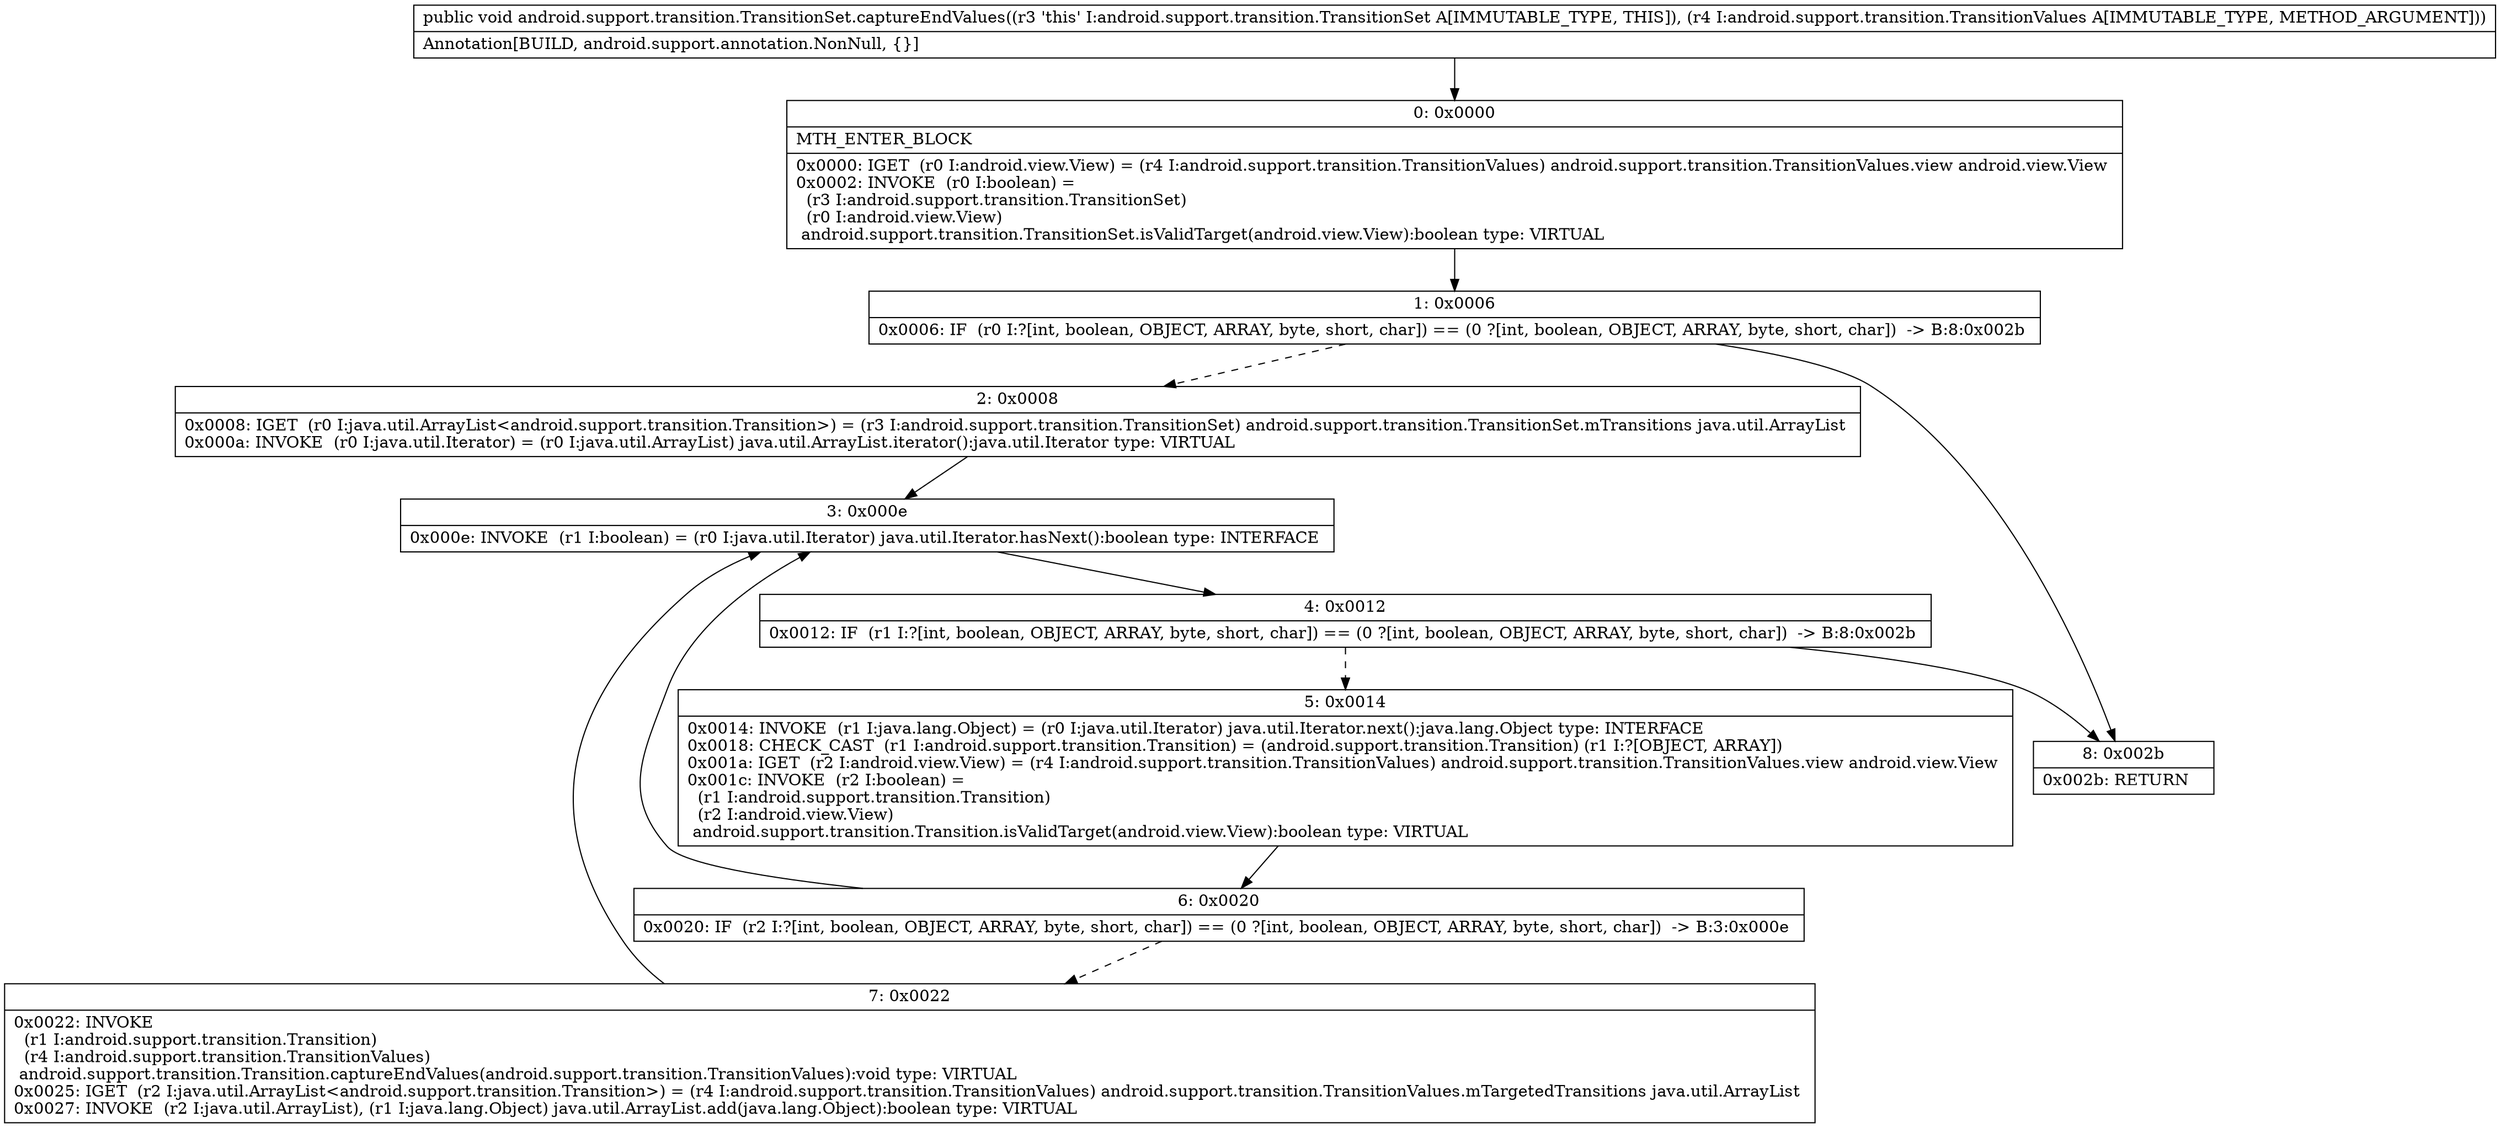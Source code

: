 digraph "CFG forandroid.support.transition.TransitionSet.captureEndValues(Landroid\/support\/transition\/TransitionValues;)V" {
Node_0 [shape=record,label="{0\:\ 0x0000|MTH_ENTER_BLOCK\l|0x0000: IGET  (r0 I:android.view.View) = (r4 I:android.support.transition.TransitionValues) android.support.transition.TransitionValues.view android.view.View \l0x0002: INVOKE  (r0 I:boolean) = \l  (r3 I:android.support.transition.TransitionSet)\l  (r0 I:android.view.View)\l android.support.transition.TransitionSet.isValidTarget(android.view.View):boolean type: VIRTUAL \l}"];
Node_1 [shape=record,label="{1\:\ 0x0006|0x0006: IF  (r0 I:?[int, boolean, OBJECT, ARRAY, byte, short, char]) == (0 ?[int, boolean, OBJECT, ARRAY, byte, short, char])  \-\> B:8:0x002b \l}"];
Node_2 [shape=record,label="{2\:\ 0x0008|0x0008: IGET  (r0 I:java.util.ArrayList\<android.support.transition.Transition\>) = (r3 I:android.support.transition.TransitionSet) android.support.transition.TransitionSet.mTransitions java.util.ArrayList \l0x000a: INVOKE  (r0 I:java.util.Iterator) = (r0 I:java.util.ArrayList) java.util.ArrayList.iterator():java.util.Iterator type: VIRTUAL \l}"];
Node_3 [shape=record,label="{3\:\ 0x000e|0x000e: INVOKE  (r1 I:boolean) = (r0 I:java.util.Iterator) java.util.Iterator.hasNext():boolean type: INTERFACE \l}"];
Node_4 [shape=record,label="{4\:\ 0x0012|0x0012: IF  (r1 I:?[int, boolean, OBJECT, ARRAY, byte, short, char]) == (0 ?[int, boolean, OBJECT, ARRAY, byte, short, char])  \-\> B:8:0x002b \l}"];
Node_5 [shape=record,label="{5\:\ 0x0014|0x0014: INVOKE  (r1 I:java.lang.Object) = (r0 I:java.util.Iterator) java.util.Iterator.next():java.lang.Object type: INTERFACE \l0x0018: CHECK_CAST  (r1 I:android.support.transition.Transition) = (android.support.transition.Transition) (r1 I:?[OBJECT, ARRAY]) \l0x001a: IGET  (r2 I:android.view.View) = (r4 I:android.support.transition.TransitionValues) android.support.transition.TransitionValues.view android.view.View \l0x001c: INVOKE  (r2 I:boolean) = \l  (r1 I:android.support.transition.Transition)\l  (r2 I:android.view.View)\l android.support.transition.Transition.isValidTarget(android.view.View):boolean type: VIRTUAL \l}"];
Node_6 [shape=record,label="{6\:\ 0x0020|0x0020: IF  (r2 I:?[int, boolean, OBJECT, ARRAY, byte, short, char]) == (0 ?[int, boolean, OBJECT, ARRAY, byte, short, char])  \-\> B:3:0x000e \l}"];
Node_7 [shape=record,label="{7\:\ 0x0022|0x0022: INVOKE  \l  (r1 I:android.support.transition.Transition)\l  (r4 I:android.support.transition.TransitionValues)\l android.support.transition.Transition.captureEndValues(android.support.transition.TransitionValues):void type: VIRTUAL \l0x0025: IGET  (r2 I:java.util.ArrayList\<android.support.transition.Transition\>) = (r4 I:android.support.transition.TransitionValues) android.support.transition.TransitionValues.mTargetedTransitions java.util.ArrayList \l0x0027: INVOKE  (r2 I:java.util.ArrayList), (r1 I:java.lang.Object) java.util.ArrayList.add(java.lang.Object):boolean type: VIRTUAL \l}"];
Node_8 [shape=record,label="{8\:\ 0x002b|0x002b: RETURN   \l}"];
MethodNode[shape=record,label="{public void android.support.transition.TransitionSet.captureEndValues((r3 'this' I:android.support.transition.TransitionSet A[IMMUTABLE_TYPE, THIS]), (r4 I:android.support.transition.TransitionValues A[IMMUTABLE_TYPE, METHOD_ARGUMENT]))  | Annotation[BUILD, android.support.annotation.NonNull, \{\}]\l}"];
MethodNode -> Node_0;
Node_0 -> Node_1;
Node_1 -> Node_2[style=dashed];
Node_1 -> Node_8;
Node_2 -> Node_3;
Node_3 -> Node_4;
Node_4 -> Node_5[style=dashed];
Node_4 -> Node_8;
Node_5 -> Node_6;
Node_6 -> Node_3;
Node_6 -> Node_7[style=dashed];
Node_7 -> Node_3;
}

